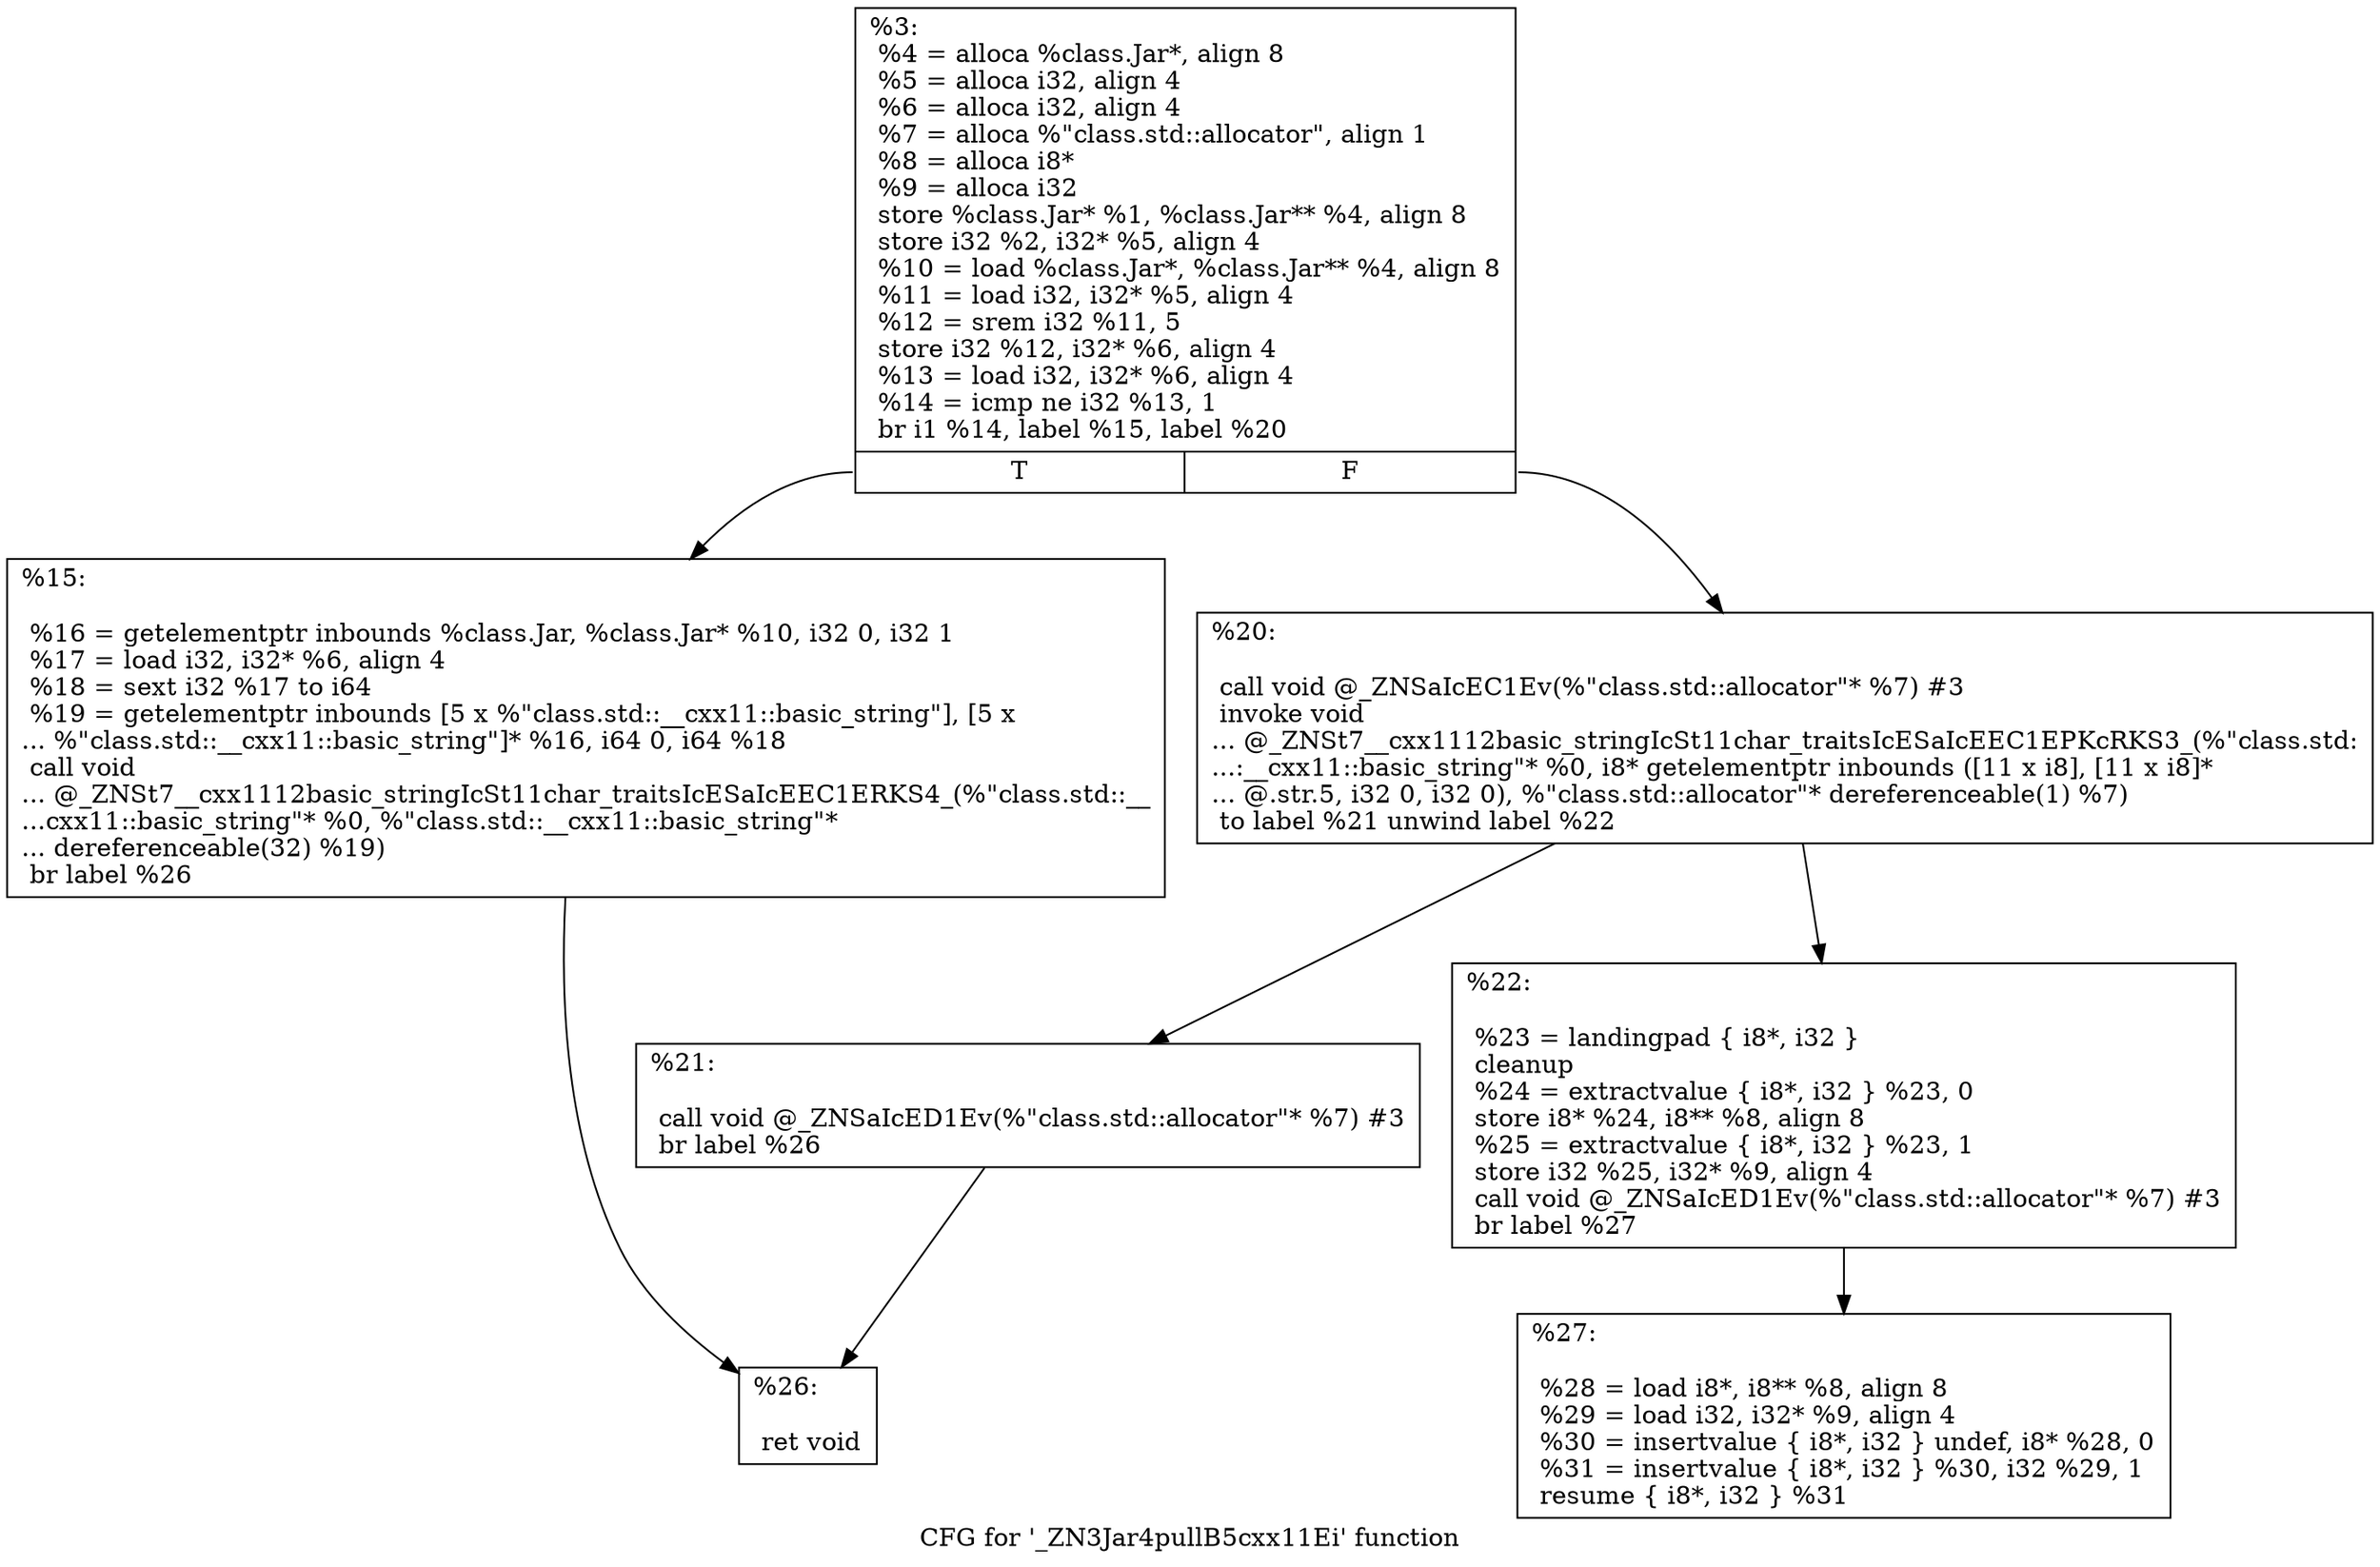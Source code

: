 digraph "CFG for '_ZN3Jar4pullB5cxx11Ei' function" {
	label="CFG for '_ZN3Jar4pullB5cxx11Ei' function";

	Node0x564d642257b0 [shape=record,label="{%3:\l  %4 = alloca %class.Jar*, align 8\l  %5 = alloca i32, align 4\l  %6 = alloca i32, align 4\l  %7 = alloca %\"class.std::allocator\", align 1\l  %8 = alloca i8*\l  %9 = alloca i32\l  store %class.Jar* %1, %class.Jar** %4, align 8\l  store i32 %2, i32* %5, align 4\l  %10 = load %class.Jar*, %class.Jar** %4, align 8\l  %11 = load i32, i32* %5, align 4\l  %12 = srem i32 %11, 5\l  store i32 %12, i32* %6, align 4\l  %13 = load i32, i32* %6, align 4\l  %14 = icmp ne i32 %13, 1\l  br i1 %14, label %15, label %20\l|{<s0>T|<s1>F}}"];
	Node0x564d642257b0:s0 -> Node0x564d64225860;
	Node0x564d642257b0:s1 -> Node0x564d64225dc0;
	Node0x564d64225860 [shape=record,label="{%15:\l\l  %16 = getelementptr inbounds %class.Jar, %class.Jar* %10, i32 0, i32 1\l  %17 = load i32, i32* %6, align 4\l  %18 = sext i32 %17 to i64\l  %19 = getelementptr inbounds [5 x %\"class.std::__cxx11::basic_string\"], [5 x\l... %\"class.std::__cxx11::basic_string\"]* %16, i64 0, i64 %18\l  call void\l... @_ZNSt7__cxx1112basic_stringIcSt11char_traitsIcESaIcEEC1ERKS4_(%\"class.std::__\l...cxx11::basic_string\"* %0, %\"class.std::__cxx11::basic_string\"*\l... dereferenceable(32) %19)\l  br label %26\l}"];
	Node0x564d64225860 -> Node0x564d642260a0;
	Node0x564d64225dc0 [shape=record,label="{%20:\l\l  call void @_ZNSaIcEC1Ev(%\"class.std::allocator\"* %7) #3\l  invoke void\l... @_ZNSt7__cxx1112basic_stringIcSt11char_traitsIcESaIcEEC1EPKcRKS3_(%\"class.std:\l...:__cxx11::basic_string\"* %0, i8* getelementptr inbounds ([11 x i8], [11 x i8]*\l... @.str.5, i32 0, i32 0), %\"class.std::allocator\"* dereferenceable(1) %7)\l          to label %21 unwind label %22\l}"];
	Node0x564d64225dc0 -> Node0x564d64226540;
	Node0x564d64225dc0 -> Node0x564d64226590;
	Node0x564d64226540 [shape=record,label="{%21:\l\l  call void @_ZNSaIcED1Ev(%\"class.std::allocator\"* %7) #3\l  br label %26\l}"];
	Node0x564d64226540 -> Node0x564d642260a0;
	Node0x564d64226590 [shape=record,label="{%22:\l\l  %23 = landingpad \{ i8*, i32 \}\l          cleanup\l  %24 = extractvalue \{ i8*, i32 \} %23, 0\l  store i8* %24, i8** %8, align 8\l  %25 = extractvalue \{ i8*, i32 \} %23, 1\l  store i32 %25, i32* %9, align 4\l  call void @_ZNSaIcED1Ev(%\"class.std::allocator\"* %7) #3\l  br label %27\l}"];
	Node0x564d64226590 -> Node0x564d6422c320;
	Node0x564d642260a0 [shape=record,label="{%26:\l\l  ret void\l}"];
	Node0x564d6422c320 [shape=record,label="{%27:\l\l  %28 = load i8*, i8** %8, align 8\l  %29 = load i32, i32* %9, align 4\l  %30 = insertvalue \{ i8*, i32 \} undef, i8* %28, 0\l  %31 = insertvalue \{ i8*, i32 \} %30, i32 %29, 1\l  resume \{ i8*, i32 \} %31\l}"];
}
